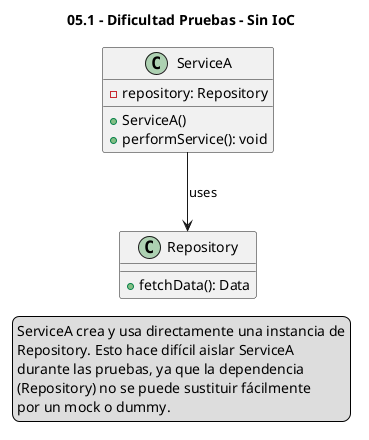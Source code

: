 @startuml

title 05.1 - Dificultad Pruebas - Sin IoC

legend left
ServiceA crea y usa directamente una instancia de
Repository. Esto hace difícil aislar ServiceA
durante las pruebas, ya que la dependencia
(Repository) no se puede sustituir fácilmente
por un mock o dummy.
end legend

class ServiceA {
    - repository: Repository
    + ServiceA()
    + performService(): void
}

class Repository {
    + fetchData(): Data
}

ServiceA --> Repository : uses

@enduml

ServiceA crea y usa directamente una instancia de Repository. Esto hace difícil aislar ServiceA durante las pruebas, ya que la dependencia (Repository) no se puede sustituir fácilmente por un mock o dummy.